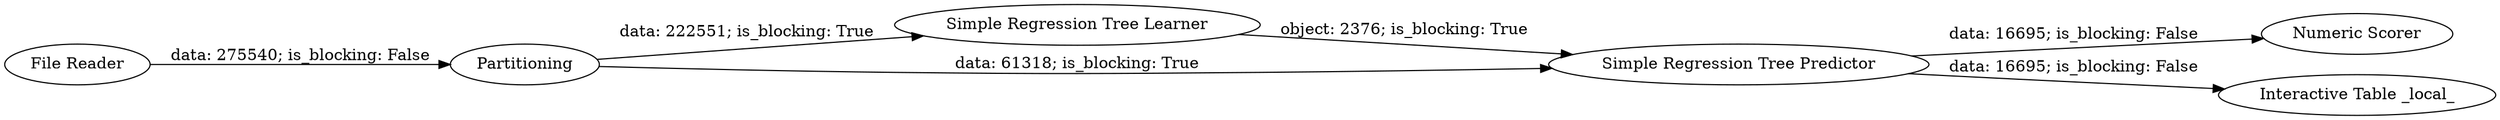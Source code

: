digraph {
	"7985192984142715912_2" [label=Partitioning]
	"7985192984142715912_11" [label="Simple Regression Tree Learner"]
	"7985192984142715912_33" [label="Numeric Scorer"]
	"7985192984142715912_1" [label="File Reader"]
	"7985192984142715912_14" [label="Simple Regression Tree Predictor"]
	"7985192984142715912_9" [label="Interactive Table _local_"]
	"7985192984142715912_14" -> "7985192984142715912_33" [label="data: 16695; is_blocking: False"]
	"7985192984142715912_1" -> "7985192984142715912_2" [label="data: 275540; is_blocking: False"]
	"7985192984142715912_2" -> "7985192984142715912_11" [label="data: 222551; is_blocking: True"]
	"7985192984142715912_2" -> "7985192984142715912_14" [label="data: 61318; is_blocking: True"]
	"7985192984142715912_11" -> "7985192984142715912_14" [label="object: 2376; is_blocking: True"]
	"7985192984142715912_14" -> "7985192984142715912_9" [label="data: 16695; is_blocking: False"]
	rankdir=LR
}
